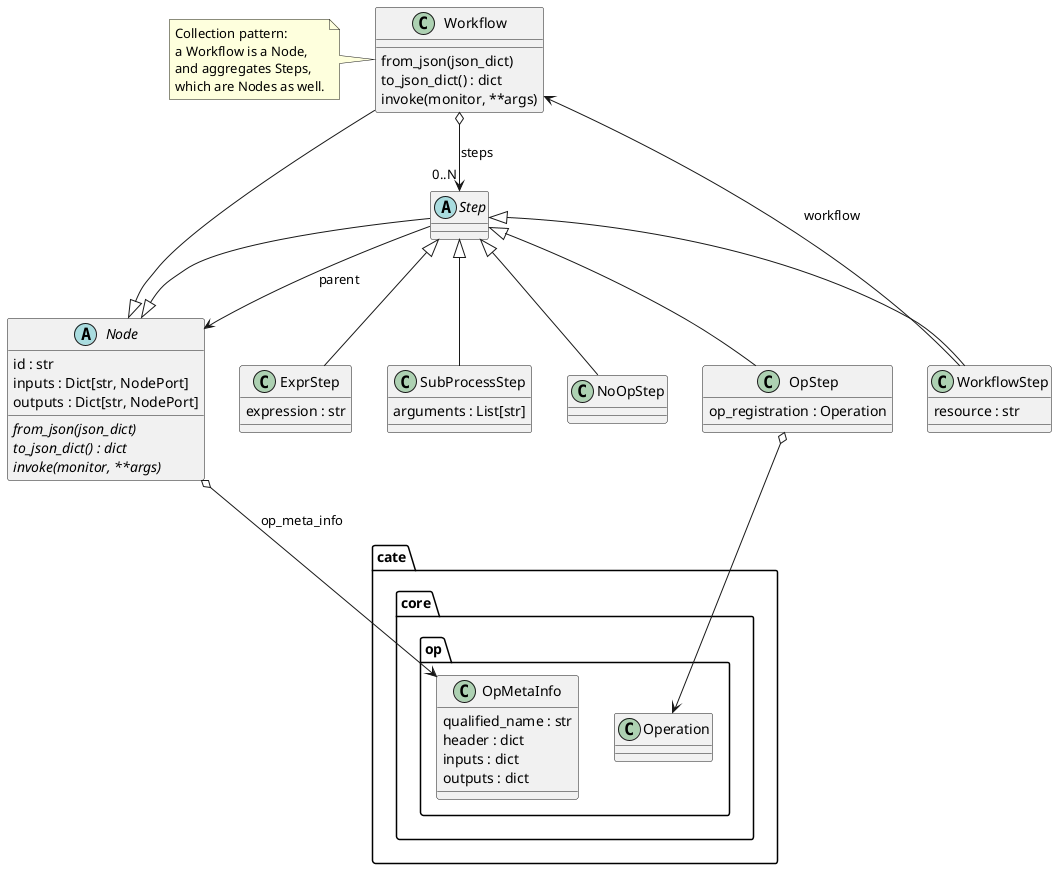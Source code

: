 @startuml

abstract Node {
    id : str
    inputs : Dict[str, NodePort]
    outputs : Dict[str, NodePort]
    {abstract} from_json(json_dict)
    {abstract} to_json_dict() : dict
    {abstract} invoke(monitor, **args)
}

class Workflow extends Node {
    from_json(json_dict)
    to_json_dict() : dict
    invoke(monitor, **args)
}

abstract class Step extends Node {
}

class WorkflowStep extends Step {
    resource : str
}

class OpStep extends Step {
    op_registration : Operation
}

class ExprStep extends Step {
    expression : str
}

class SubProcessStep extends Step {
    arguments : List[str]
}

class NoOpStep extends Step {
}

class cate.core.op.OpMetaInfo {
    qualified_name : str
    header : dict
    inputs : dict
    outputs : dict
}

WorkflowStep --> Workflow: workflow
OpStep o--> cate.core.op.Operation
Node o--> cate.core.op.OpMetaInfo: op_meta_info
Workflow o--> "0..N" Step: steps
Step --> Node : parent


note left of Workflow
Collection pattern:
a Workflow is a Node,
and aggregates Steps,
which are Nodes as well.
end note

@enduml
